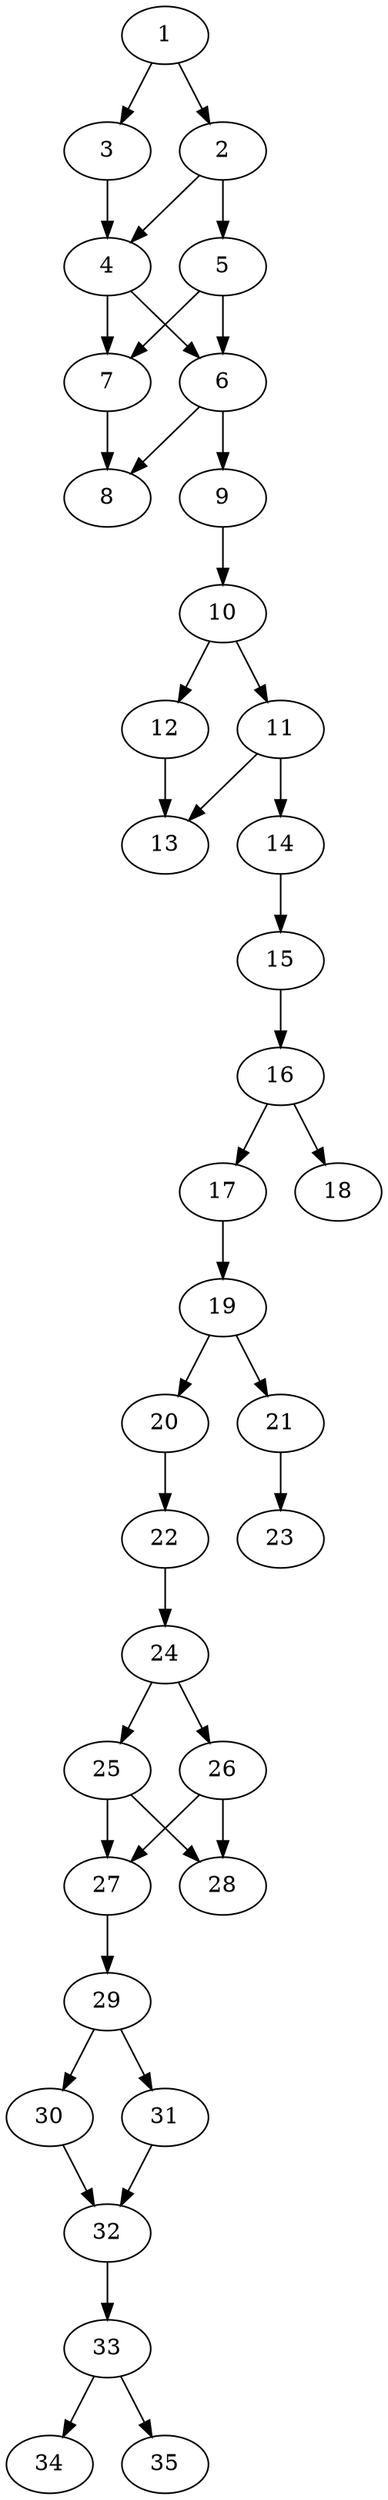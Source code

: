 // DAG automatically generated by daggen at Thu Oct  3 14:05:36 2019
// ./daggen --dot -n 35 --ccr 0.4 --fat 0.3 --regular 0.9 --density 0.6 --mindata 5242880 --maxdata 52428800 
digraph G {
  1 [size="69632000", alpha="0.19", expect_size="27852800"] 
  1 -> 2 [size ="27852800"]
  1 -> 3 [size ="27852800"]
  2 [size="96074240", alpha="0.12", expect_size="38429696"] 
  2 -> 4 [size ="38429696"]
  2 -> 5 [size ="38429696"]
  3 [size="99816960", alpha="0.10", expect_size="39926784"] 
  3 -> 4 [size ="39926784"]
  4 [size="33154560", alpha="0.09", expect_size="13261824"] 
  4 -> 6 [size ="13261824"]
  4 -> 7 [size ="13261824"]
  5 [size="111313920", alpha="0.18", expect_size="44525568"] 
  5 -> 6 [size ="44525568"]
  5 -> 7 [size ="44525568"]
  6 [size="74378240", alpha="0.05", expect_size="29751296"] 
  6 -> 8 [size ="29751296"]
  6 -> 9 [size ="29751296"]
  7 [size="127168000", alpha="0.08", expect_size="50867200"] 
  7 -> 8 [size ="50867200"]
  8 [size="103577600", alpha="0.13", expect_size="41431040"] 
  9 [size="88220160", alpha="0.18", expect_size="35288064"] 
  9 -> 10 [size ="35288064"]
  10 [size="79050240", alpha="0.05", expect_size="31620096"] 
  10 -> 11 [size ="31620096"]
  10 -> 12 [size ="31620096"]
  11 [size="26076160", alpha="0.14", expect_size="10430464"] 
  11 -> 13 [size ="10430464"]
  11 -> 14 [size ="10430464"]
  12 [size="21734400", alpha="0.00", expect_size="8693760"] 
  12 -> 13 [size ="8693760"]
  13 [size="90293760", alpha="0.02", expect_size="36117504"] 
  14 [size="30522880", alpha="0.04", expect_size="12209152"] 
  14 -> 15 [size ="12209152"]
  15 [size="82831360", alpha="0.04", expect_size="33132544"] 
  15 -> 16 [size ="33132544"]
  16 [size="69890560", alpha="0.19", expect_size="27956224"] 
  16 -> 17 [size ="27956224"]
  16 -> 18 [size ="27956224"]
  17 [size="99133440", alpha="0.11", expect_size="39653376"] 
  17 -> 19 [size ="39653376"]
  18 [size="28887040", alpha="0.14", expect_size="11554816"] 
  19 [size="104711680", alpha="0.17", expect_size="41884672"] 
  19 -> 20 [size ="41884672"]
  19 -> 21 [size ="41884672"]
  20 [size="92047360", alpha="0.06", expect_size="36818944"] 
  20 -> 22 [size ="36818944"]
  21 [size="118817280", alpha="0.04", expect_size="47526912"] 
  21 -> 23 [size ="47526912"]
  22 [size="85509120", alpha="0.16", expect_size="34203648"] 
  22 -> 24 [size ="34203648"]
  23 [size="88320000", alpha="0.03", expect_size="35328000"] 
  24 [size="102039040", alpha="0.14", expect_size="40815616"] 
  24 -> 25 [size ="40815616"]
  24 -> 26 [size ="40815616"]
  25 [size="124354560", alpha="0.01", expect_size="49741824"] 
  25 -> 27 [size ="49741824"]
  25 -> 28 [size ="49741824"]
  26 [size="32552960", alpha="0.18", expect_size="13021184"] 
  26 -> 27 [size ="13021184"]
  26 -> 28 [size ="13021184"]
  27 [size="28904960", alpha="0.15", expect_size="11561984"] 
  27 -> 29 [size ="11561984"]
  28 [size="91281920", alpha="0.07", expect_size="36512768"] 
  29 [size="56627200", alpha="0.12", expect_size="22650880"] 
  29 -> 30 [size ="22650880"]
  29 -> 31 [size ="22650880"]
  30 [size="41497600", alpha="0.08", expect_size="16599040"] 
  30 -> 32 [size ="16599040"]
  31 [size="76971520", alpha="0.06", expect_size="30788608"] 
  31 -> 32 [size ="30788608"]
  32 [size="101611520", alpha="0.05", expect_size="40644608"] 
  32 -> 33 [size ="40644608"]
  33 [size="80422400", alpha="0.18", expect_size="32168960"] 
  33 -> 34 [size ="32168960"]
  33 -> 35 [size ="32168960"]
  34 [size="100116480", alpha="0.14", expect_size="40046592"] 
  35 [size="62776320", alpha="0.01", expect_size="25110528"] 
}
